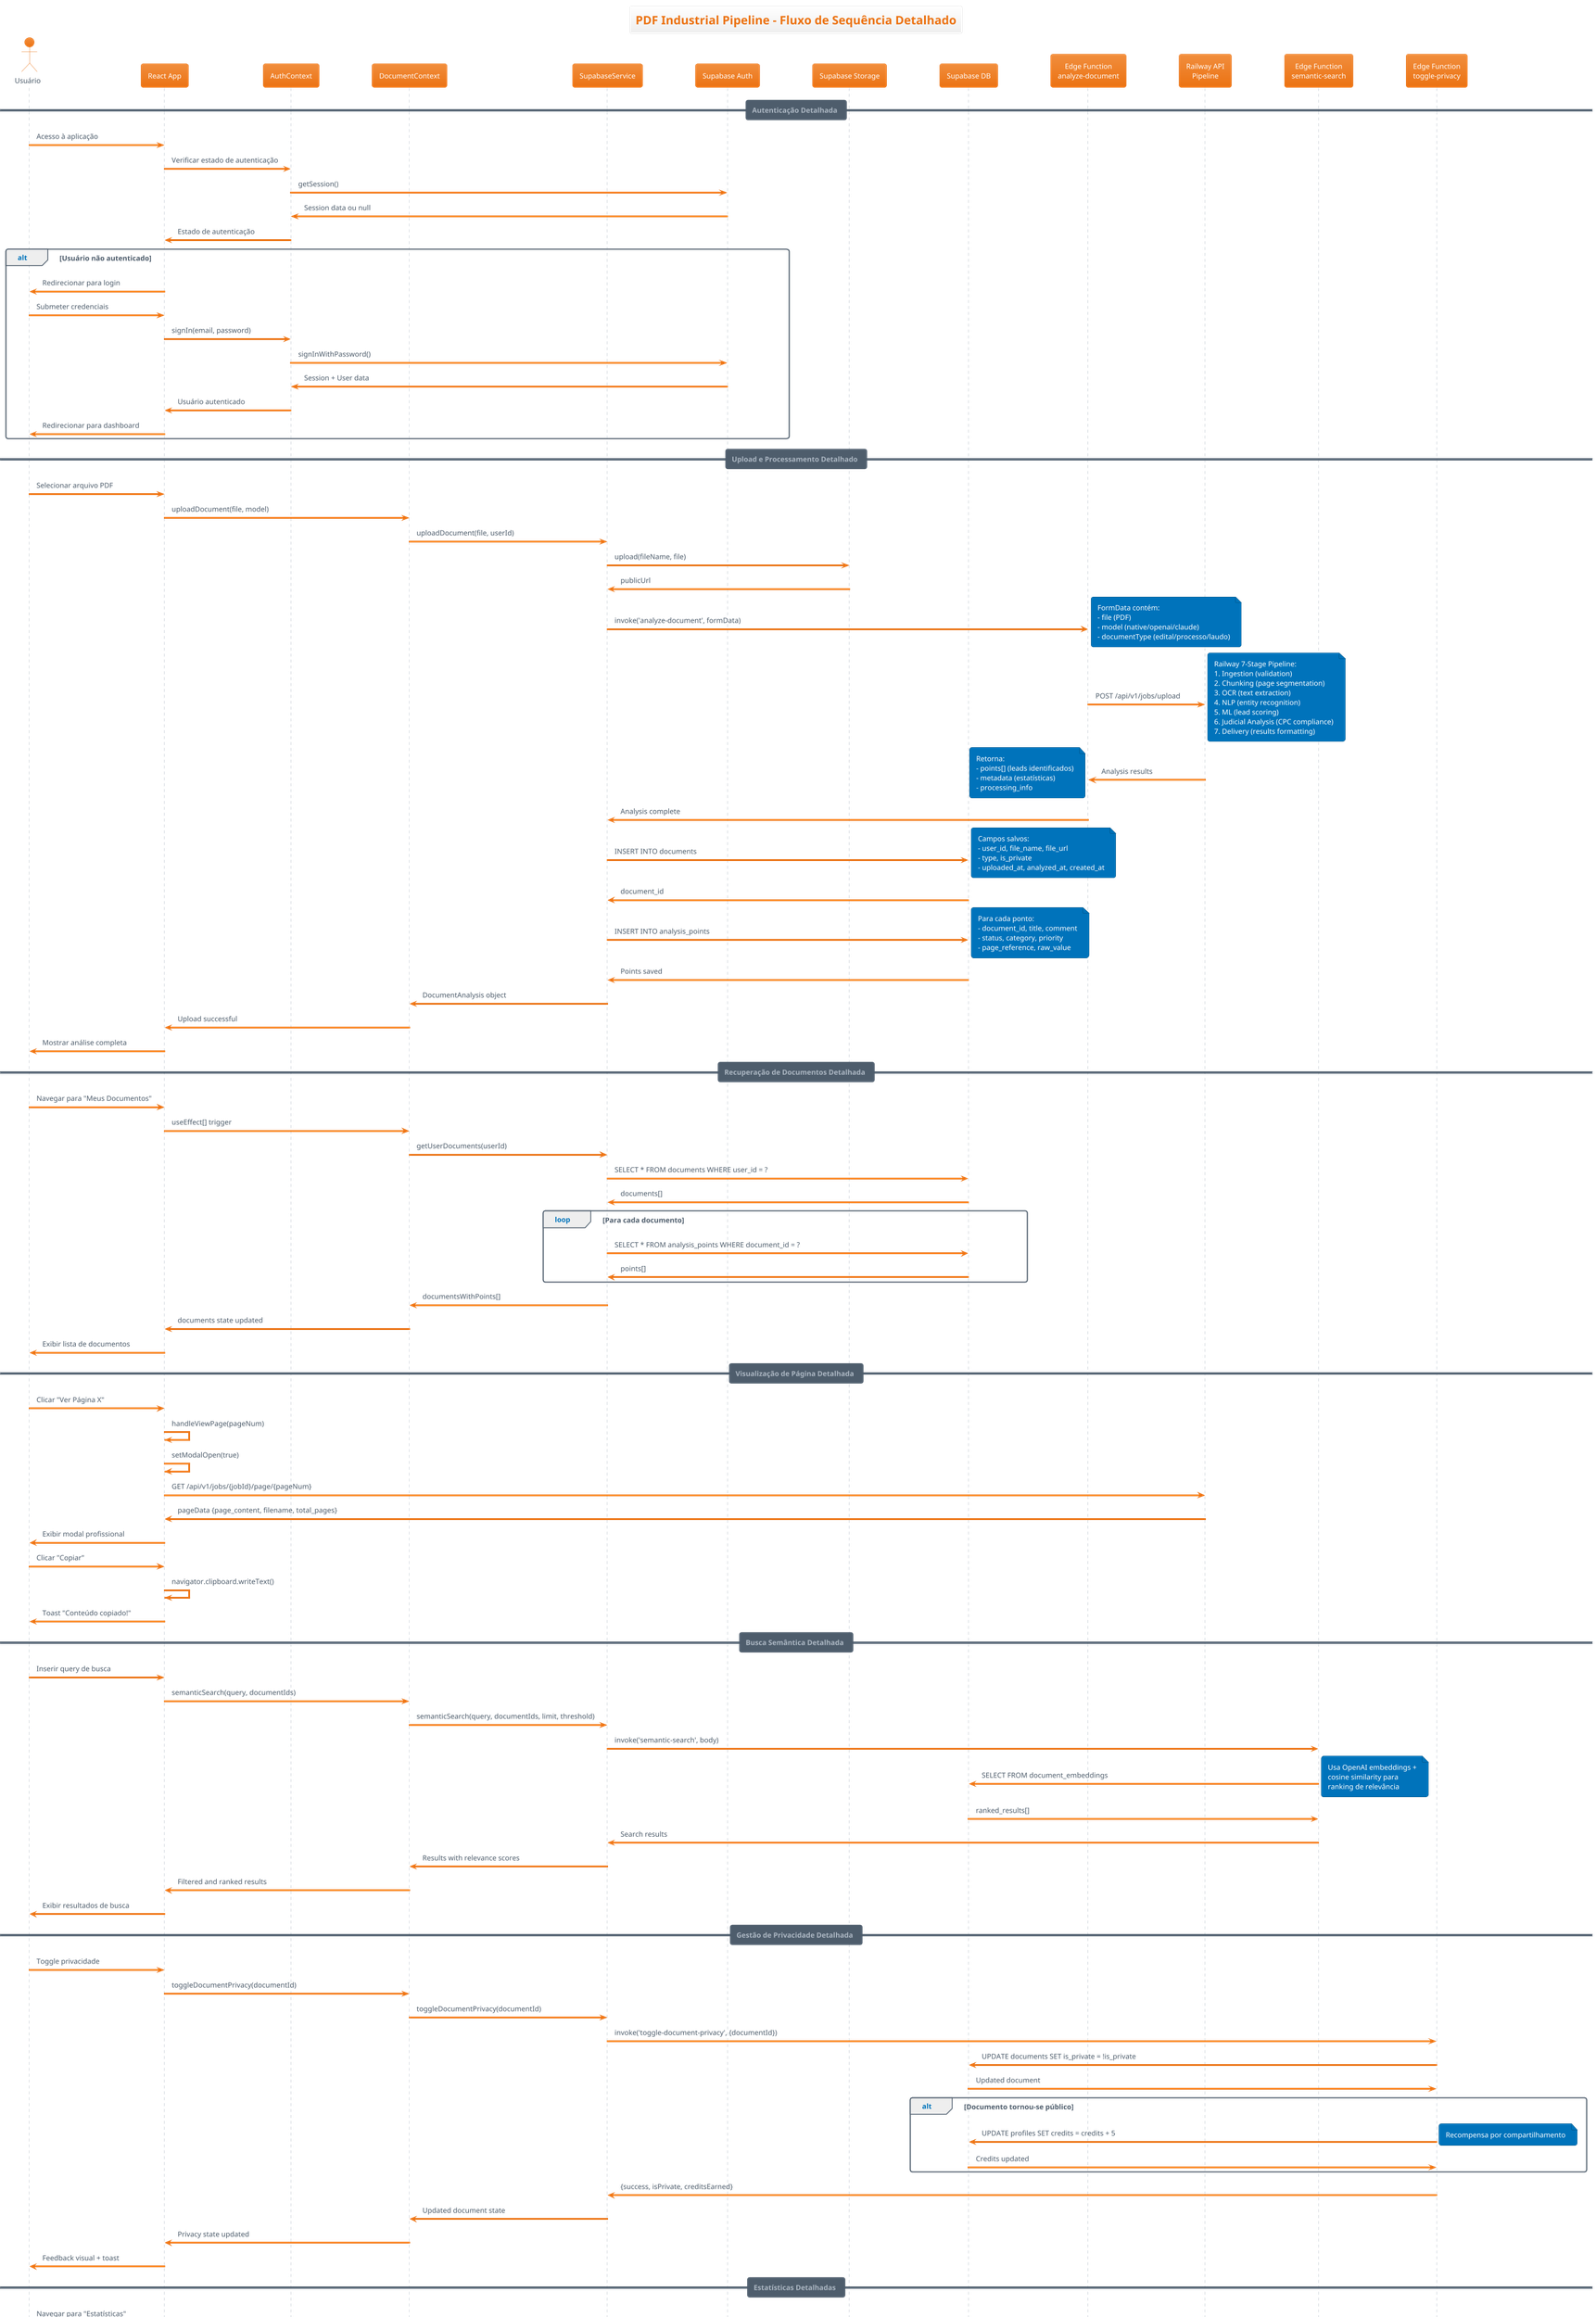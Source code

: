 @startuml
!theme aws-orange
title PDF Industrial Pipeline - Fluxo de Sequência Detalhado

actor "Usuário" as user
participant "React App" as react
participant "AuthContext" as auth
participant "DocumentContext" as docContext
participant "SupabaseService" as service
participant "Supabase Auth" as supabaseAuth
participant "Supabase Storage" as storage
participant "Supabase DB" as db
participant "Edge Function\nanalyze-document" as analyzeFunc
participant "Railway API\nPipeline" as railway
participant "Edge Function\nsemantic-search" as searchFunc
participant "Edge Function\ntoggle-privacy" as privacyFunc

== Autenticação Detalhada ==
user -> react: Acesso à aplicação
react -> auth: Verificar estado de autenticação
auth -> supabaseAuth: getSession()
supabaseAuth -> auth: Session data ou null
auth -> react: Estado de autenticação

alt Usuário não autenticado
    react -> user: Redirecionar para login
    user -> react: Submeter credenciais
    react -> auth: signIn(email, password)
    auth -> supabaseAuth: signInWithPassword()
    supabaseAuth -> auth: Session + User data
    auth -> react: Usuário autenticado
    react -> user: Redirecionar para dashboard
end

== Upload e Processamento Detalhado ==
user -> react: Selecionar arquivo PDF
react -> docContext: uploadDocument(file, model)
docContext -> service: uploadDocument(file, userId)

service -> storage: upload(fileName, file)
storage -> service: publicUrl

service -> analyzeFunc: invoke('analyze-document', formData)
note right: FormData contém:\n- file (PDF)\n- model (native/openai/claude)\n- documentType (edital/processo/laudo)

analyzeFunc -> railway: POST /api/v1/jobs/upload
note right: Railway 7-Stage Pipeline:\n1. Ingestion (validation)\n2. Chunking (page segmentation)\n3. OCR (text extraction)\n4. NLP (entity recognition)\n5. ML (lead scoring)\n6. Judicial Analysis (CPC compliance)\n7. Delivery (results formatting)

railway -> analyzeFunc: Analysis results
note left: Retorna:\n- points[] (leads identificados)\n- metadata (estatísticas)\n- processing_info

analyzeFunc -> service: Analysis complete

service -> db: INSERT INTO documents
note right: Campos salvos:\n- user_id, file_name, file_url\n- type, is_private\n- uploaded_at, analyzed_at, created_at

db -> service: document_id

service -> db: INSERT INTO analysis_points
note right: Para cada ponto:\n- document_id, title, comment\n- status, category, priority\n- page_reference, raw_value

db -> service: Points saved

service -> docContext: DocumentAnalysis object
docContext -> react: Upload successful
react -> user: Mostrar análise completa

== Recuperação de Documentos Detalhada ==
user -> react: Navegar para "Meus Documentos"
react -> docContext: useEffect[] trigger
docContext -> service: getUserDocuments(userId)

service -> db: SELECT * FROM documents WHERE user_id = ?
db -> service: documents[]

loop Para cada documento
    service -> db: SELECT * FROM analysis_points WHERE document_id = ?
    db -> service: points[]
end

service -> docContext: documentsWithPoints[]
docContext -> react: documents state updated
react -> user: Exibir lista de documentos

== Visualização de Página Detalhada ==
user -> react: Clicar "Ver Página X"
react -> react: handleViewPage(pageNum)
react -> react: setModalOpen(true)

react -> railway: GET /api/v1/jobs/{jobId}/page/{pageNum}
railway -> react: pageData {page_content, filename, total_pages}
react -> user: Exibir modal profissional

user -> react: Clicar "Copiar"
react -> react: navigator.clipboard.writeText()
react -> user: Toast "Conteúdo copiado!"

== Busca Semântica Detalhada ==
user -> react: Inserir query de busca
react -> docContext: semanticSearch(query, documentIds)
docContext -> service: semanticSearch(query, documentIds, limit, threshold)

service -> searchFunc: invoke('semantic-search', body)
searchFunc -> db: SELECT FROM document_embeddings
note right: Usa OpenAI embeddings +\ncosine similarity para\nranking de relevância

db -> searchFunc: ranked_results[]
searchFunc -> service: Search results
service -> docContext: Results with relevance scores
docContext -> react: Filtered and ranked results
react -> user: Exibir resultados de busca

== Gestão de Privacidade Detalhada ==
user -> react: Toggle privacidade
react -> docContext: toggleDocumentPrivacy(documentId)
docContext -> service: toggleDocumentPrivacy(documentId)

service -> privacyFunc: invoke('toggle-document-privacy', {documentId})
privacyFunc -> db: UPDATE documents SET is_private = !is_private
db -> privacyFunc: Updated document

alt Documento tornou-se público
    privacyFunc -> db: UPDATE profiles SET credits = credits + 5
    note right: Recompensa por compartilhamento
    db -> privacyFunc: Credits updated
end

privacyFunc -> service: {success, isPrivate, creditsEarned}
service -> docContext: Updated document state
docContext -> react: Privacy state updated
react -> user: Feedback visual + toast

== Estatísticas Detalhadas ==
user -> react: Navegar para "Estatísticas"
react -> docContext: getStats()
docContext -> service: getDashboardStats()

service -> db: SELECT FROM profiles WHERE id = userId
db -> service: user_profile {credits, plan}

service -> db: SELECT FROM documents WHERE user_id = userId
db -> service: user_documents[]

service -> db: SELECT FROM analysis_points WHERE document_id IN (...)
db -> service: analysis_points[]

service -> service: Calcular métricas
note right: Processa:\n- totalAnalyses\n- validLeads (status='confirmado')\n- documentTypes distribution\n- statusDistribution\n- commonIssues

service -> docContext: DashboardStats object
docContext -> react: Stats data
react -> user: Exibir dashboard de estatísticas

@enduml